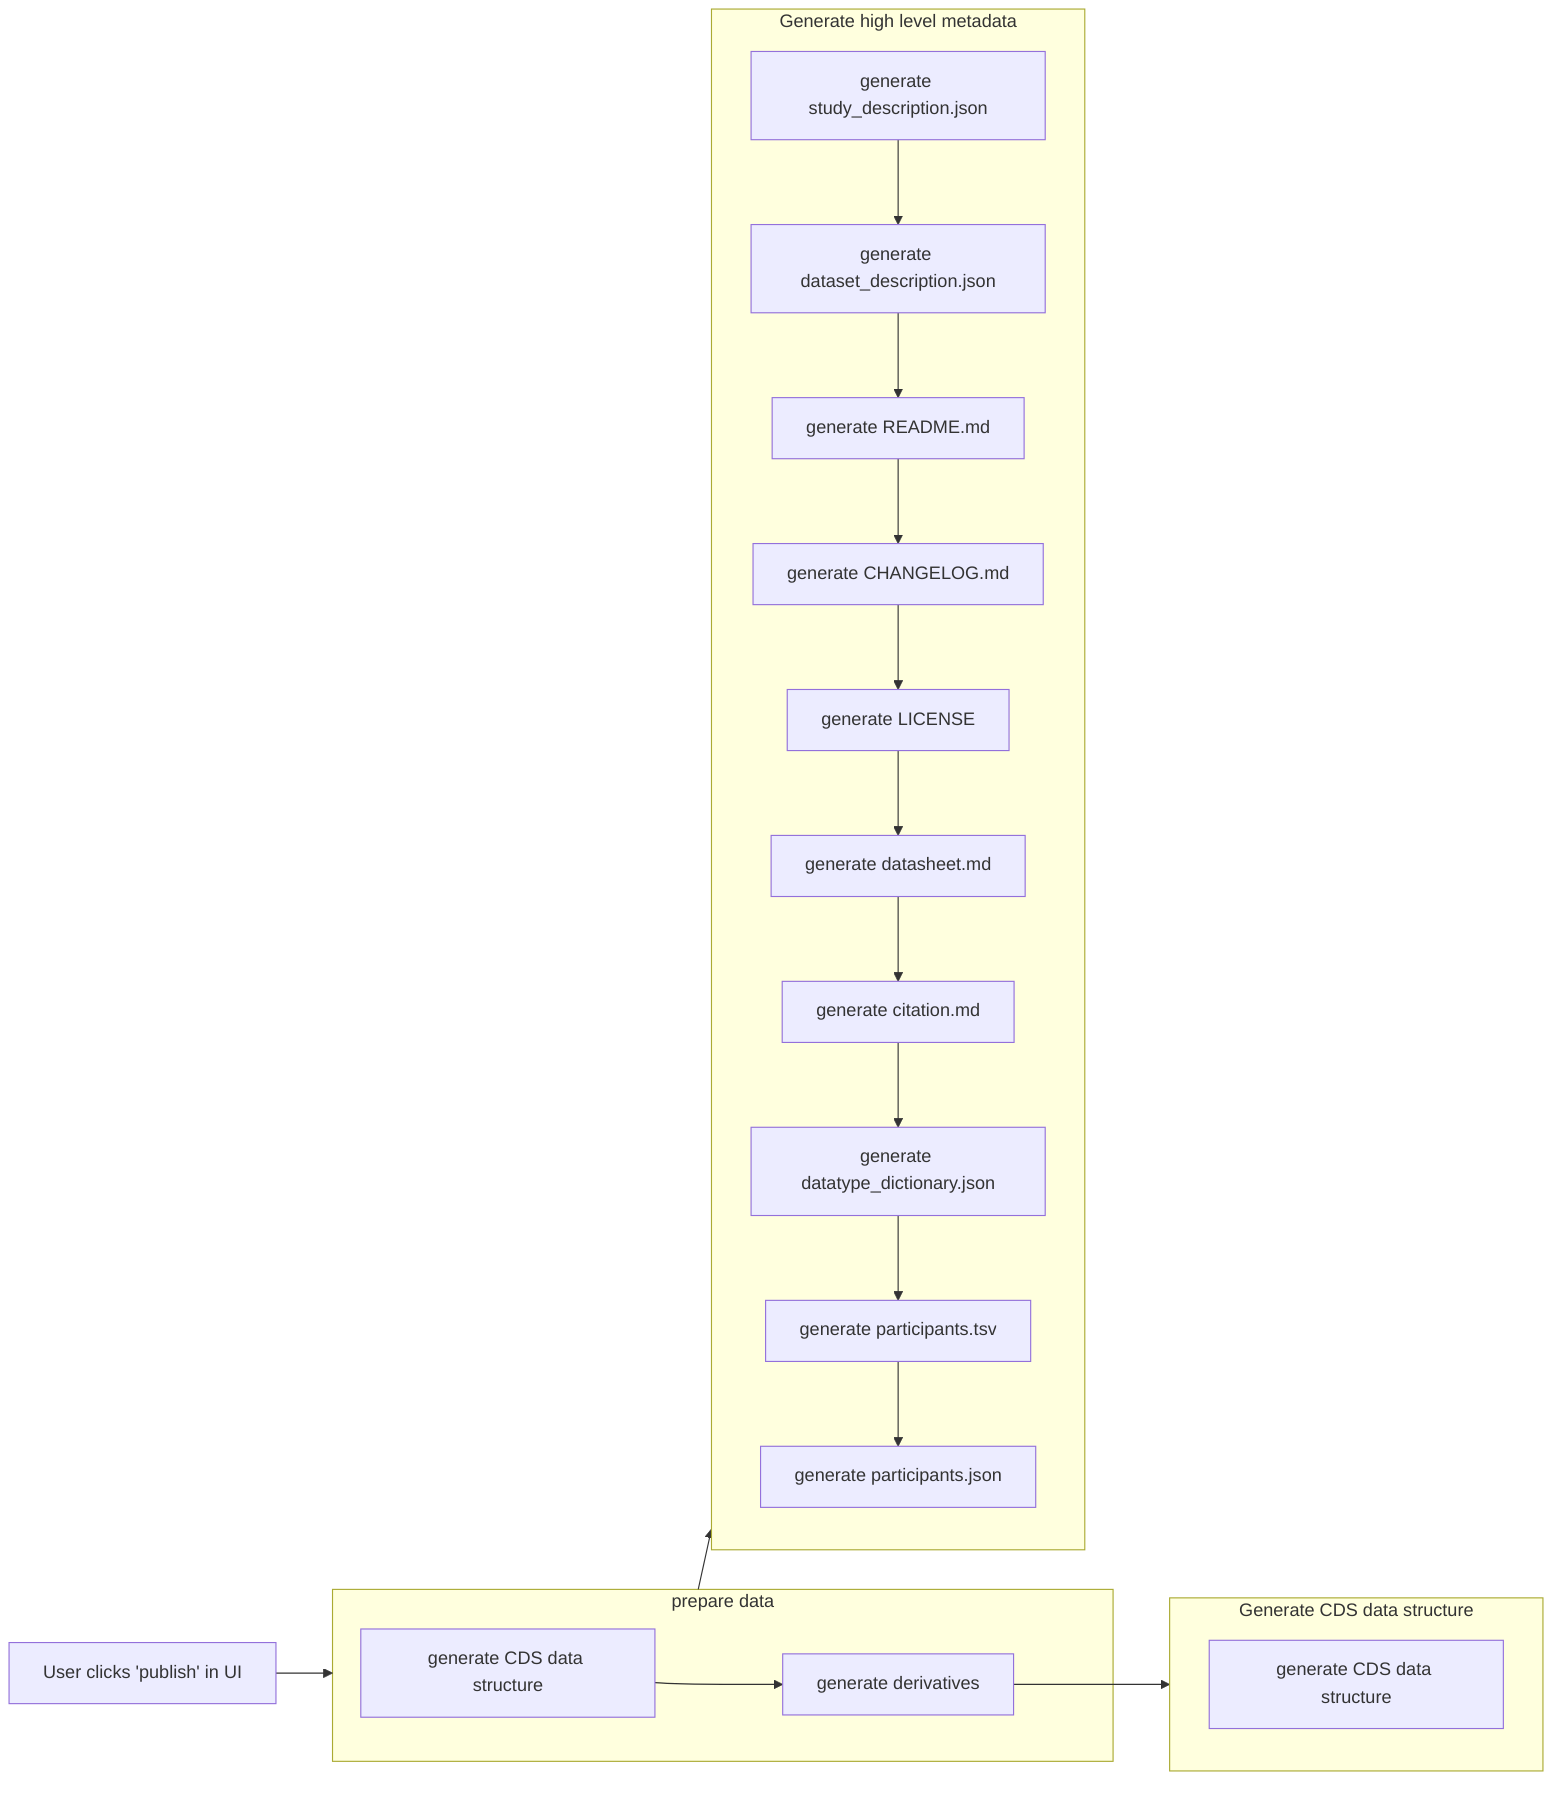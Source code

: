 flowchart LR
    subgraph G01[prepare data]
        direction TB
        GB1[generate CDS data structure]
        GB2[generate derivatives]
        GB1 --> GB2
    end
    
    subgraph G1[Generate high level metadata]
        direction TB
        GA1[generate study_description.json]
        GA2[generate dataset_description.json]
        GA3[generate README.md]
        GA4[generate CHANGELOG.md]
        GA5[generate LICENSE]
        GA6[generate datasheet.md]
        GA7[generate citation.md]
        GA8[generate datatype_dictionary.json]
        GA9[generate participants.tsv]
        GA10[generate participants.json]
        GA1 --> GA2 --> GA3 --> GA4 --> GA5 --> GA6 --> GA7 --> GA8 --> GA9 --> GA10
    end

    subgraph G2[Generate CDS data structure]
        direction TB
        GC1[generate CDS data structure]
    end

    G01 --> G1
    GB2 --> G2
    A[User clicks 'publish' in UI]
    A  --> G01